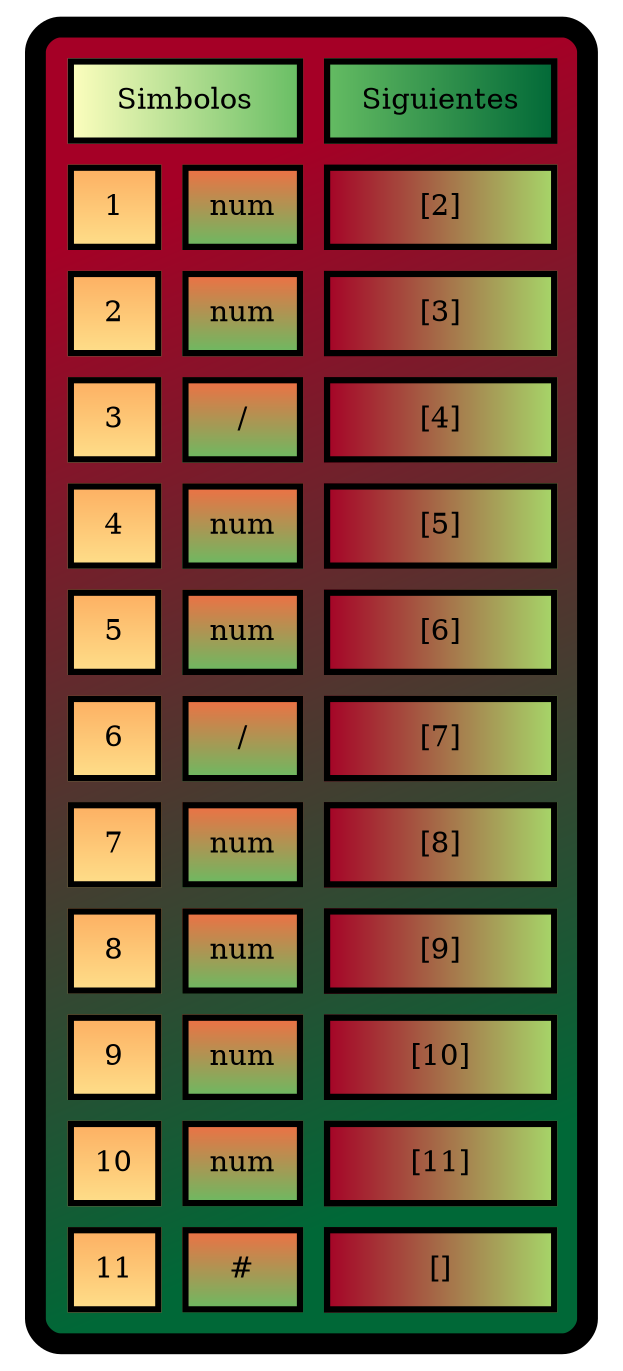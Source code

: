 digraph G{
tbl [
shape=plaintext
label=<
<TABLE border="10" cellspacing="10" cellpadding="10" style="rounded" bgcolor="/rdylgn11/1:/rdylgn11/11" gradientangle="315">
<TR>
<TD border="3" colspan="2"  bgcolor="/rdylgn11/6:/rdylgn11/9">Simbolos</TD>
<TD border="3" colspan="2"  bgcolor="/rdylgn11/9:/rdylgn11/11">Siguientes</TD>
</TR>
<TR>
<TD border="3" bgcolor="/rdylgn11/4:/rdylgn11/5" gradientangle="270">1</TD>
<TD border="3" bgcolor="/rdylgn11/3:/rdylgn11/9" gradientangle="270">num</TD>
<TD border="3" colspan="2"  bgcolor="/rdylgn11/1:/rdylgn11/8">[2]</TD>
</TR>
<TR>
<TD border="3" bgcolor="/rdylgn11/4:/rdylgn11/5" gradientangle="270">2</TD>
<TD border="3" bgcolor="/rdylgn11/3:/rdylgn11/9" gradientangle="270">num</TD>
<TD border="3" colspan="2"  bgcolor="/rdylgn11/1:/rdylgn11/8">[3]</TD>
</TR>
<TR>
<TD border="3" bgcolor="/rdylgn11/4:/rdylgn11/5" gradientangle="270">3</TD>
<TD border="3" bgcolor="/rdylgn11/3:/rdylgn11/9" gradientangle="270">/</TD>
<TD border="3" colspan="2"  bgcolor="/rdylgn11/1:/rdylgn11/8">[4]</TD>
</TR>
<TR>
<TD border="3" bgcolor="/rdylgn11/4:/rdylgn11/5" gradientangle="270">4</TD>
<TD border="3" bgcolor="/rdylgn11/3:/rdylgn11/9" gradientangle="270">num</TD>
<TD border="3" colspan="2"  bgcolor="/rdylgn11/1:/rdylgn11/8">[5]</TD>
</TR>
<TR>
<TD border="3" bgcolor="/rdylgn11/4:/rdylgn11/5" gradientangle="270">5</TD>
<TD border="3" bgcolor="/rdylgn11/3:/rdylgn11/9" gradientangle="270">num</TD>
<TD border="3" colspan="2"  bgcolor="/rdylgn11/1:/rdylgn11/8">[6]</TD>
</TR>
<TR>
<TD border="3" bgcolor="/rdylgn11/4:/rdylgn11/5" gradientangle="270">6</TD>
<TD border="3" bgcolor="/rdylgn11/3:/rdylgn11/9" gradientangle="270">/</TD>
<TD border="3" colspan="2"  bgcolor="/rdylgn11/1:/rdylgn11/8">[7]</TD>
</TR>
<TR>
<TD border="3" bgcolor="/rdylgn11/4:/rdylgn11/5" gradientangle="270">7</TD>
<TD border="3" bgcolor="/rdylgn11/3:/rdylgn11/9" gradientangle="270">num</TD>
<TD border="3" colspan="2"  bgcolor="/rdylgn11/1:/rdylgn11/8">[8]</TD>
</TR>
<TR>
<TD border="3" bgcolor="/rdylgn11/4:/rdylgn11/5" gradientangle="270">8</TD>
<TD border="3" bgcolor="/rdylgn11/3:/rdylgn11/9" gradientangle="270">num</TD>
<TD border="3" colspan="2"  bgcolor="/rdylgn11/1:/rdylgn11/8">[9]</TD>
</TR>
<TR>
<TD border="3" bgcolor="/rdylgn11/4:/rdylgn11/5" gradientangle="270">9</TD>
<TD border="3" bgcolor="/rdylgn11/3:/rdylgn11/9" gradientangle="270">num</TD>
<TD border="3" colspan="2"  bgcolor="/rdylgn11/1:/rdylgn11/8">[10]</TD>
</TR>
<TR>
<TD border="3" bgcolor="/rdylgn11/4:/rdylgn11/5" gradientangle="270">10</TD>
<TD border="3" bgcolor="/rdylgn11/3:/rdylgn11/9" gradientangle="270">num</TD>
<TD border="3" colspan="2"  bgcolor="/rdylgn11/1:/rdylgn11/8">[11]</TD>
</TR>
<TR>
<TD border="3" bgcolor="/rdylgn11/4:/rdylgn11/5" gradientangle="270">11</TD>
<TD border="3" bgcolor="/rdylgn11/3:/rdylgn11/9" gradientangle="270">#</TD>
<TD border="3" colspan="2"  bgcolor="/rdylgn11/1:/rdylgn11/8">[]</TD>
</TR>
</TABLE>
>];
}
